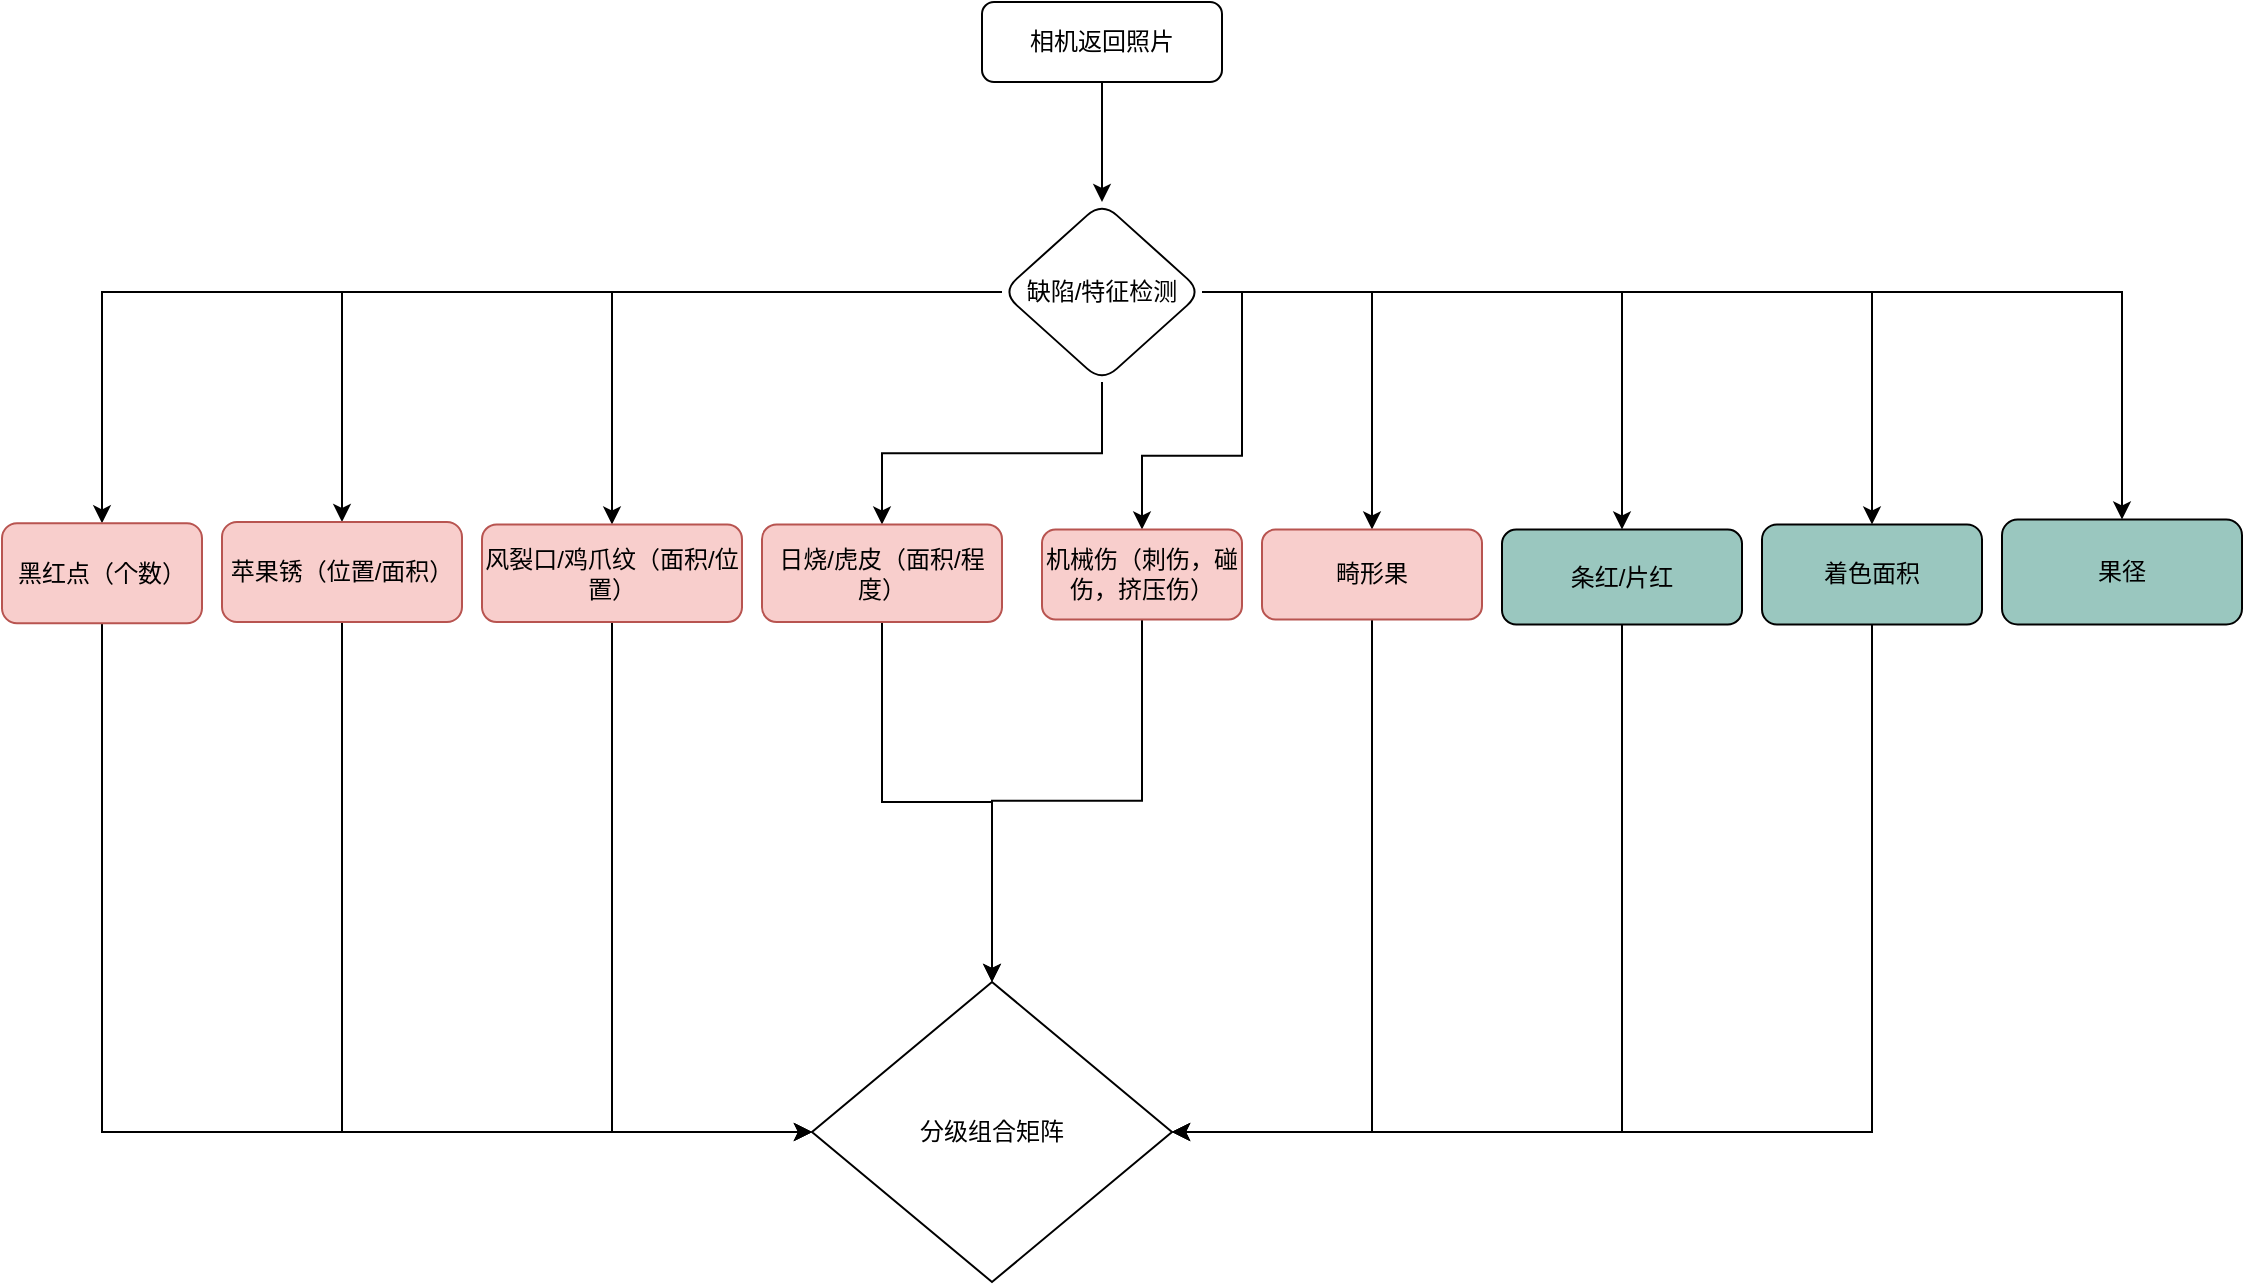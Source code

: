 <mxfile version="13.6.5" type="github">
  <diagram id="C5RBs43oDa-KdzZeNtuy" name="Page-1">
    <mxGraphModel dx="2066" dy="1163" grid="1" gridSize="10" guides="1" tooltips="1" connect="1" arrows="1" fold="1" page="1" pageScale="1" pageWidth="1169" pageHeight="827" math="0" shadow="0">
      <root>
        <mxCell id="WIyWlLk6GJQsqaUBKTNV-0" />
        <mxCell id="WIyWlLk6GJQsqaUBKTNV-1" parent="WIyWlLk6GJQsqaUBKTNV-0" />
        <mxCell id="UW98S7ijKTjuYcUrlLJn-1" value="" style="edgeStyle=orthogonalEdgeStyle;rounded=0;orthogonalLoop=1;jettySize=auto;html=1;" edge="1" parent="WIyWlLk6GJQsqaUBKTNV-1" source="WIyWlLk6GJQsqaUBKTNV-3" target="UW98S7ijKTjuYcUrlLJn-0">
          <mxGeometry relative="1" as="geometry" />
        </mxCell>
        <mxCell id="WIyWlLk6GJQsqaUBKTNV-3" value="相机返回照片" style="rounded=1;whiteSpace=wrap;html=1;fontSize=12;glass=0;strokeWidth=1;shadow=0;" parent="WIyWlLk6GJQsqaUBKTNV-1" vertex="1">
          <mxGeometry x="515" y="30" width="120" height="40" as="geometry" />
        </mxCell>
        <mxCell id="UW98S7ijKTjuYcUrlLJn-3" value="" style="edgeStyle=orthogonalEdgeStyle;rounded=0;orthogonalLoop=1;jettySize=auto;html=1;" edge="1" parent="WIyWlLk6GJQsqaUBKTNV-1" source="UW98S7ijKTjuYcUrlLJn-0" target="UW98S7ijKTjuYcUrlLJn-2">
          <mxGeometry relative="1" as="geometry" />
        </mxCell>
        <mxCell id="UW98S7ijKTjuYcUrlLJn-5" value="" style="edgeStyle=orthogonalEdgeStyle;rounded=0;orthogonalLoop=1;jettySize=auto;html=1;exitX=0;exitY=0.5;exitDx=0;exitDy=0;" edge="1" parent="WIyWlLk6GJQsqaUBKTNV-1" source="UW98S7ijKTjuYcUrlLJn-0" target="UW98S7ijKTjuYcUrlLJn-4">
          <mxGeometry relative="1" as="geometry" />
        </mxCell>
        <mxCell id="UW98S7ijKTjuYcUrlLJn-11" style="edgeStyle=orthogonalEdgeStyle;rounded=0;orthogonalLoop=1;jettySize=auto;html=1;exitX=1;exitY=0.5;exitDx=0;exitDy=0;" edge="1" parent="WIyWlLk6GJQsqaUBKTNV-1" source="UW98S7ijKTjuYcUrlLJn-0" target="UW98S7ijKTjuYcUrlLJn-12">
          <mxGeometry relative="1" as="geometry">
            <mxPoint x="745" y="330" as="targetPoint" />
          </mxGeometry>
        </mxCell>
        <mxCell id="UW98S7ijKTjuYcUrlLJn-13" style="edgeStyle=orthogonalEdgeStyle;rounded=0;orthogonalLoop=1;jettySize=auto;html=1;exitX=1;exitY=0.5;exitDx=0;exitDy=0;entryX=0.5;entryY=0;entryDx=0;entryDy=0;" edge="1" parent="WIyWlLk6GJQsqaUBKTNV-1" source="UW98S7ijKTjuYcUrlLJn-0" target="UW98S7ijKTjuYcUrlLJn-14">
          <mxGeometry relative="1" as="geometry">
            <mxPoint x="815" y="360" as="targetPoint" />
          </mxGeometry>
        </mxCell>
        <mxCell id="UW98S7ijKTjuYcUrlLJn-17" style="edgeStyle=orthogonalEdgeStyle;rounded=0;orthogonalLoop=1;jettySize=auto;html=1;entryX=0.5;entryY=0;entryDx=0;entryDy=0;" edge="1" parent="WIyWlLk6GJQsqaUBKTNV-1" source="UW98S7ijKTjuYcUrlLJn-0" target="UW98S7ijKTjuYcUrlLJn-18">
          <mxGeometry relative="1" as="geometry">
            <mxPoint x="655" y="360" as="targetPoint" />
          </mxGeometry>
        </mxCell>
        <mxCell id="UW98S7ijKTjuYcUrlLJn-20" style="edgeStyle=orthogonalEdgeStyle;rounded=0;orthogonalLoop=1;jettySize=auto;html=1;exitX=1;exitY=0.5;exitDx=0;exitDy=0;" edge="1" parent="WIyWlLk6GJQsqaUBKTNV-1" source="UW98S7ijKTjuYcUrlLJn-0" target="UW98S7ijKTjuYcUrlLJn-19">
          <mxGeometry relative="1" as="geometry" />
        </mxCell>
        <mxCell id="UW98S7ijKTjuYcUrlLJn-23" style="edgeStyle=orthogonalEdgeStyle;rounded=0;orthogonalLoop=1;jettySize=auto;html=1;" edge="1" parent="WIyWlLk6GJQsqaUBKTNV-1" source="UW98S7ijKTjuYcUrlLJn-0" target="UW98S7ijKTjuYcUrlLJn-22">
          <mxGeometry relative="1" as="geometry" />
        </mxCell>
        <mxCell id="UW98S7ijKTjuYcUrlLJn-24" style="edgeStyle=orthogonalEdgeStyle;rounded=0;orthogonalLoop=1;jettySize=auto;html=1;exitX=0.5;exitY=1;exitDx=0;exitDy=0;" edge="1" parent="WIyWlLk6GJQsqaUBKTNV-1" source="UW98S7ijKTjuYcUrlLJn-0" target="UW98S7ijKTjuYcUrlLJn-9">
          <mxGeometry relative="1" as="geometry" />
        </mxCell>
        <mxCell id="UW98S7ijKTjuYcUrlLJn-25" style="edgeStyle=orthogonalEdgeStyle;rounded=0;orthogonalLoop=1;jettySize=auto;html=1;exitX=0;exitY=0.5;exitDx=0;exitDy=0;" edge="1" parent="WIyWlLk6GJQsqaUBKTNV-1" source="UW98S7ijKTjuYcUrlLJn-0" target="UW98S7ijKTjuYcUrlLJn-6">
          <mxGeometry relative="1" as="geometry" />
        </mxCell>
        <mxCell id="UW98S7ijKTjuYcUrlLJn-0" value="缺陷/特征检测" style="rhombus;whiteSpace=wrap;html=1;rounded=1;shadow=0;strokeWidth=1;glass=0;" vertex="1" parent="WIyWlLk6GJQsqaUBKTNV-1">
          <mxGeometry x="525" y="130" width="100" height="90" as="geometry" />
        </mxCell>
        <mxCell id="UW98S7ijKTjuYcUrlLJn-28" style="edgeStyle=orthogonalEdgeStyle;rounded=0;orthogonalLoop=1;jettySize=auto;html=1;entryX=0;entryY=0.5;entryDx=0;entryDy=0;exitX=0.5;exitY=1;exitDx=0;exitDy=0;" edge="1" parent="WIyWlLk6GJQsqaUBKTNV-1" source="UW98S7ijKTjuYcUrlLJn-2" target="UW98S7ijKTjuYcUrlLJn-26">
          <mxGeometry relative="1" as="geometry" />
        </mxCell>
        <mxCell id="UW98S7ijKTjuYcUrlLJn-2" value="黑红点（个数）" style="whiteSpace=wrap;html=1;rounded=1;shadow=0;strokeWidth=1;glass=0;fillColor=#f8cecc;strokeColor=#b85450;" vertex="1" parent="WIyWlLk6GJQsqaUBKTNV-1">
          <mxGeometry x="25" y="290.63" width="100" height="50" as="geometry" />
        </mxCell>
        <mxCell id="UW98S7ijKTjuYcUrlLJn-29" style="edgeStyle=orthogonalEdgeStyle;rounded=0;orthogonalLoop=1;jettySize=auto;html=1;entryX=0;entryY=0.5;entryDx=0;entryDy=0;exitX=0.5;exitY=1;exitDx=0;exitDy=0;" edge="1" parent="WIyWlLk6GJQsqaUBKTNV-1" source="UW98S7ijKTjuYcUrlLJn-4" target="UW98S7ijKTjuYcUrlLJn-26">
          <mxGeometry relative="1" as="geometry" />
        </mxCell>
        <mxCell id="UW98S7ijKTjuYcUrlLJn-4" value="苹果锈（位置/面积）" style="whiteSpace=wrap;html=1;rounded=1;shadow=0;strokeWidth=1;glass=0;fillColor=#f8cecc;strokeColor=#b85450;" vertex="1" parent="WIyWlLk6GJQsqaUBKTNV-1">
          <mxGeometry x="135" y="290" width="120" height="50" as="geometry" />
        </mxCell>
        <mxCell id="UW98S7ijKTjuYcUrlLJn-30" style="edgeStyle=orthogonalEdgeStyle;rounded=0;orthogonalLoop=1;jettySize=auto;html=1;exitX=0.5;exitY=1;exitDx=0;exitDy=0;entryX=0;entryY=0.5;entryDx=0;entryDy=0;" edge="1" parent="WIyWlLk6GJQsqaUBKTNV-1" source="UW98S7ijKTjuYcUrlLJn-6" target="UW98S7ijKTjuYcUrlLJn-26">
          <mxGeometry relative="1" as="geometry" />
        </mxCell>
        <mxCell id="UW98S7ijKTjuYcUrlLJn-6" value="风裂口/鸡爪纹（面积/位置）" style="whiteSpace=wrap;html=1;rounded=1;shadow=0;strokeWidth=1;glass=0;fillColor=#f8cecc;strokeColor=#b85450;" vertex="1" parent="WIyWlLk6GJQsqaUBKTNV-1">
          <mxGeometry x="265" y="291.25" width="130" height="48.75" as="geometry" />
        </mxCell>
        <mxCell id="UW98S7ijKTjuYcUrlLJn-31" style="edgeStyle=orthogonalEdgeStyle;rounded=0;orthogonalLoop=1;jettySize=auto;html=1;exitX=0.5;exitY=1;exitDx=0;exitDy=0;" edge="1" parent="WIyWlLk6GJQsqaUBKTNV-1" source="UW98S7ijKTjuYcUrlLJn-9" target="UW98S7ijKTjuYcUrlLJn-26">
          <mxGeometry relative="1" as="geometry" />
        </mxCell>
        <mxCell id="UW98S7ijKTjuYcUrlLJn-9" value="日烧/虎皮（面积/程度）" style="whiteSpace=wrap;html=1;rounded=1;shadow=0;strokeWidth=1;glass=0;fillColor=#f8cecc;strokeColor=#b85450;" vertex="1" parent="WIyWlLk6GJQsqaUBKTNV-1">
          <mxGeometry x="405" y="291.25" width="120" height="48.75" as="geometry" />
        </mxCell>
        <mxCell id="UW98S7ijKTjuYcUrlLJn-32" style="edgeStyle=orthogonalEdgeStyle;rounded=0;orthogonalLoop=1;jettySize=auto;html=1;exitX=0.5;exitY=1;exitDx=0;exitDy=0;entryX=0.5;entryY=0;entryDx=0;entryDy=0;" edge="1" parent="WIyWlLk6GJQsqaUBKTNV-1" source="UW98S7ijKTjuYcUrlLJn-12" target="UW98S7ijKTjuYcUrlLJn-26">
          <mxGeometry relative="1" as="geometry">
            <mxPoint x="510" y="510" as="targetPoint" />
          </mxGeometry>
        </mxCell>
        <mxCell id="UW98S7ijKTjuYcUrlLJn-12" value="机械伤（刺伤，碰伤，挤压伤）" style="whiteSpace=wrap;html=1;rounded=1;shadow=0;strokeWidth=1;glass=0;fillColor=#f8cecc;strokeColor=#b85450;" vertex="1" parent="WIyWlLk6GJQsqaUBKTNV-1">
          <mxGeometry x="545" y="293.75" width="100" height="45" as="geometry" />
        </mxCell>
        <mxCell id="UW98S7ijKTjuYcUrlLJn-34" style="edgeStyle=orthogonalEdgeStyle;rounded=0;orthogonalLoop=1;jettySize=auto;html=1;entryX=1;entryY=0.5;entryDx=0;entryDy=0;exitX=0.5;exitY=1;exitDx=0;exitDy=0;" edge="1" parent="WIyWlLk6GJQsqaUBKTNV-1" source="UW98S7ijKTjuYcUrlLJn-14" target="UW98S7ijKTjuYcUrlLJn-26">
          <mxGeometry relative="1" as="geometry" />
        </mxCell>
        <mxCell id="UW98S7ijKTjuYcUrlLJn-14" value="畸形果" style="whiteSpace=wrap;html=1;rounded=1;shadow=0;strokeWidth=1;glass=0;fillColor=#f8cecc;strokeColor=#b85450;" vertex="1" parent="WIyWlLk6GJQsqaUBKTNV-1">
          <mxGeometry x="655" y="293.75" width="110" height="45" as="geometry" />
        </mxCell>
        <mxCell id="UW98S7ijKTjuYcUrlLJn-35" style="edgeStyle=orthogonalEdgeStyle;rounded=0;orthogonalLoop=1;jettySize=auto;html=1;exitX=0.5;exitY=1;exitDx=0;exitDy=0;entryX=1;entryY=0.5;entryDx=0;entryDy=0;" edge="1" parent="WIyWlLk6GJQsqaUBKTNV-1" source="UW98S7ijKTjuYcUrlLJn-18" target="UW98S7ijKTjuYcUrlLJn-26">
          <mxGeometry relative="1" as="geometry" />
        </mxCell>
        <mxCell id="UW98S7ijKTjuYcUrlLJn-18" value="条红/片红" style="whiteSpace=wrap;html=1;rounded=1;shadow=0;strokeWidth=1;glass=0;fillColor=#9AC7BF;" vertex="1" parent="WIyWlLk6GJQsqaUBKTNV-1">
          <mxGeometry x="775" y="293.75" width="120" height="47.5" as="geometry" />
        </mxCell>
        <mxCell id="UW98S7ijKTjuYcUrlLJn-36" style="edgeStyle=orthogonalEdgeStyle;rounded=0;orthogonalLoop=1;jettySize=auto;html=1;exitX=0.5;exitY=1;exitDx=0;exitDy=0;entryX=1;entryY=0.5;entryDx=0;entryDy=0;" edge="1" parent="WIyWlLk6GJQsqaUBKTNV-1" source="UW98S7ijKTjuYcUrlLJn-19" target="UW98S7ijKTjuYcUrlLJn-26">
          <mxGeometry relative="1" as="geometry" />
        </mxCell>
        <mxCell id="UW98S7ijKTjuYcUrlLJn-19" value="着色面积" style="whiteSpace=wrap;html=1;rounded=1;shadow=0;strokeWidth=1;glass=0;fillColor=#9AC7BF;" vertex="1" parent="WIyWlLk6GJQsqaUBKTNV-1">
          <mxGeometry x="905" y="291.25" width="110" height="50" as="geometry" />
        </mxCell>
        <mxCell id="UW98S7ijKTjuYcUrlLJn-22" value="果径" style="whiteSpace=wrap;html=1;rounded=1;shadow=0;strokeWidth=1;glass=0;fillColor=#9AC7BF;" vertex="1" parent="WIyWlLk6GJQsqaUBKTNV-1">
          <mxGeometry x="1025" y="288.75" width="120" height="52.5" as="geometry" />
        </mxCell>
        <mxCell id="UW98S7ijKTjuYcUrlLJn-26" value="分级组合矩阵" style="rhombus;whiteSpace=wrap;html=1;" vertex="1" parent="WIyWlLk6GJQsqaUBKTNV-1">
          <mxGeometry x="430" y="520" width="180" height="150" as="geometry" />
        </mxCell>
      </root>
    </mxGraphModel>
  </diagram>
</mxfile>
